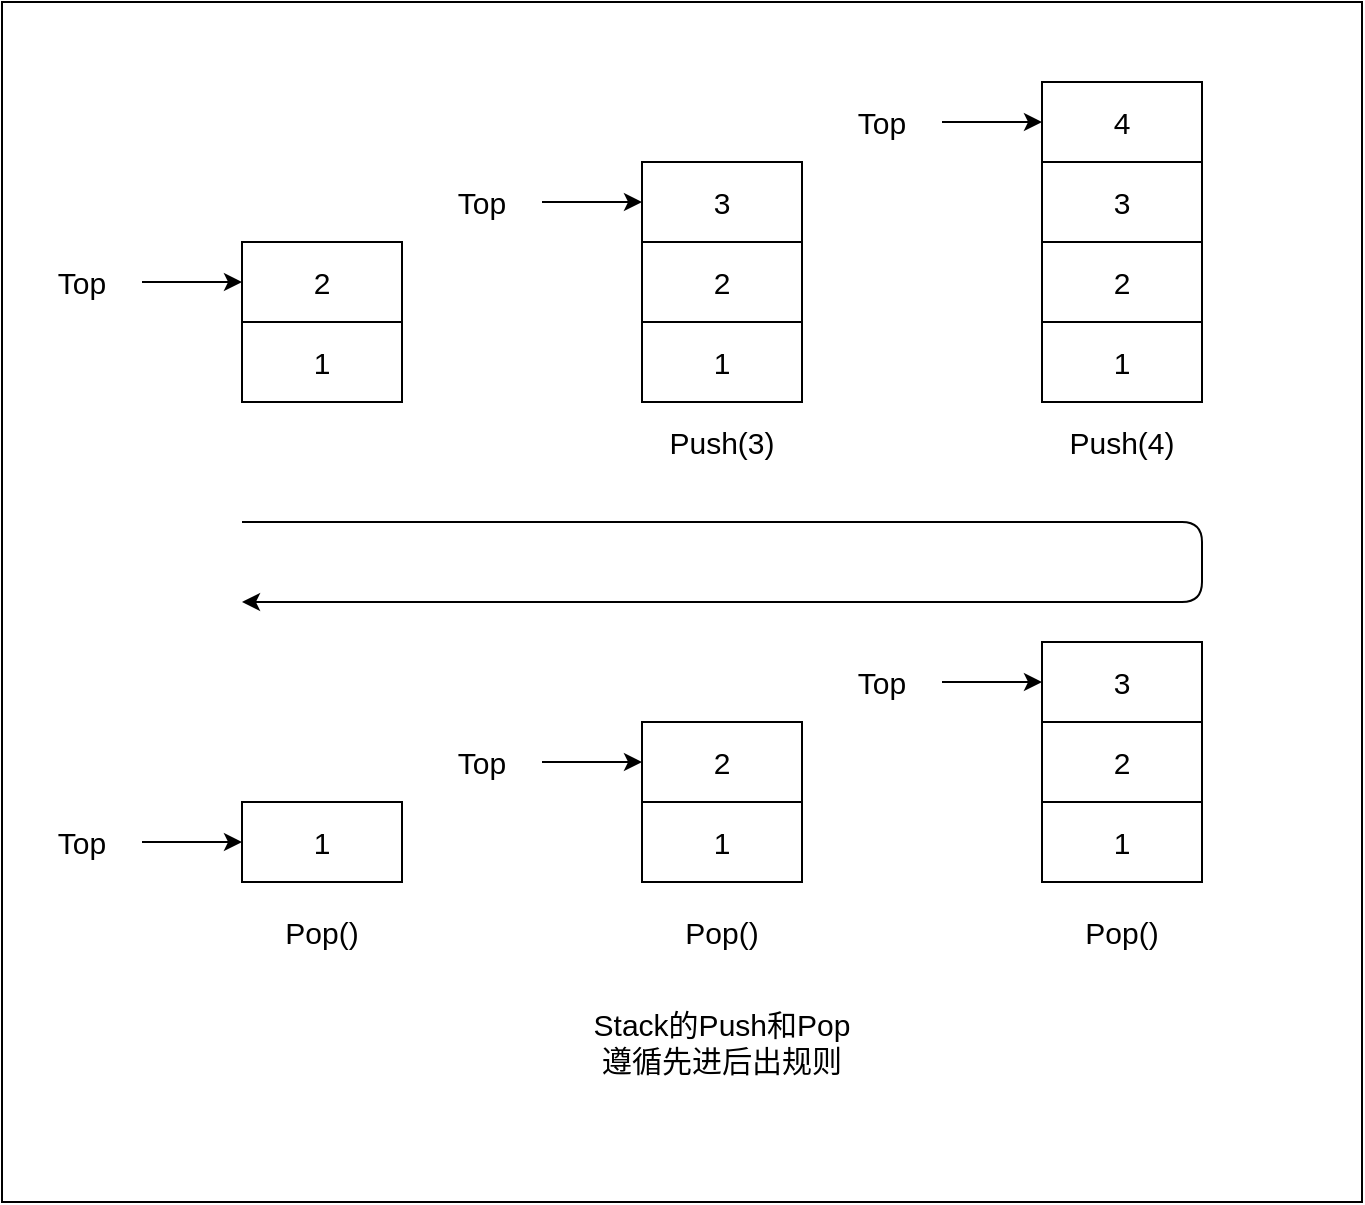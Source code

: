 <mxfile>
    <diagram id="-C2UIG_OngNkGDIUpYay" name="第 1 页">
        <mxGraphModel dx="977" dy="683" grid="1" gridSize="10" guides="1" tooltips="1" connect="1" arrows="1" fold="1" page="1" pageScale="1" pageWidth="1169" pageHeight="827" math="0" shadow="0">
            <root>
                <mxCell id="0"/>
                <mxCell id="1" parent="0"/>
                <mxCell id="48" value="" style="rounded=0;whiteSpace=wrap;html=1;fontSize=15;" vertex="1" parent="1">
                    <mxGeometry y="160" width="680" height="600" as="geometry"/>
                </mxCell>
                <mxCell id="2" value="&lt;font style=&quot;font-size: 15px;&quot;&gt;1&lt;/font&gt;" style="rounded=0;whiteSpace=wrap;html=1;" parent="1" vertex="1">
                    <mxGeometry x="120" y="320" width="80" height="40" as="geometry"/>
                </mxCell>
                <mxCell id="3" value="&lt;font style=&quot;font-size: 15px;&quot;&gt;2&lt;/font&gt;" style="rounded=0;whiteSpace=wrap;html=1;" parent="1" vertex="1">
                    <mxGeometry x="120" y="280" width="80" height="40" as="geometry"/>
                </mxCell>
                <mxCell id="5" value="&lt;font style=&quot;font-size: 15px;&quot;&gt;1&lt;/font&gt;" style="rounded=0;whiteSpace=wrap;html=1;" parent="1" vertex="1">
                    <mxGeometry x="320" y="320" width="80" height="40" as="geometry"/>
                </mxCell>
                <mxCell id="6" value="&lt;font style=&quot;font-size: 15px;&quot;&gt;2&lt;/font&gt;" style="rounded=0;whiteSpace=wrap;html=1;" parent="1" vertex="1">
                    <mxGeometry x="320" y="280" width="80" height="40" as="geometry"/>
                </mxCell>
                <mxCell id="7" value="&lt;font style=&quot;font-size: 15px;&quot;&gt;3&lt;/font&gt;" style="rounded=0;whiteSpace=wrap;html=1;" parent="1" vertex="1">
                    <mxGeometry x="320" y="240" width="80" height="40" as="geometry"/>
                </mxCell>
                <mxCell id="9" value="&lt;font style=&quot;font-size: 15px;&quot;&gt;1&lt;/font&gt;" style="rounded=0;whiteSpace=wrap;html=1;" parent="1" vertex="1">
                    <mxGeometry x="520" y="320" width="80" height="40" as="geometry"/>
                </mxCell>
                <mxCell id="10" value="&lt;font style=&quot;font-size: 15px;&quot;&gt;2&lt;/font&gt;" style="rounded=0;whiteSpace=wrap;html=1;" parent="1" vertex="1">
                    <mxGeometry x="520" y="280" width="80" height="40" as="geometry"/>
                </mxCell>
                <mxCell id="11" value="&lt;font style=&quot;font-size: 15px;&quot;&gt;3&lt;/font&gt;" style="rounded=0;whiteSpace=wrap;html=1;" parent="1" vertex="1">
                    <mxGeometry x="520" y="240" width="80" height="40" as="geometry"/>
                </mxCell>
                <mxCell id="12" value="&lt;font style=&quot;font-size: 15px;&quot;&gt;4&lt;/font&gt;" style="rounded=0;whiteSpace=wrap;html=1;" parent="1" vertex="1">
                    <mxGeometry x="520" y="200" width="80" height="40" as="geometry"/>
                </mxCell>
                <mxCell id="13" value="&lt;font style=&quot;font-size: 15px;&quot;&gt;Push(3)&lt;/font&gt;" style="text;html=1;strokeColor=none;fillColor=none;align=center;verticalAlign=middle;whiteSpace=wrap;rounded=0;" parent="1" vertex="1">
                    <mxGeometry x="320" y="360" width="80" height="40" as="geometry"/>
                </mxCell>
                <mxCell id="14" value="Push(4)" style="text;html=1;strokeColor=none;fillColor=none;align=center;verticalAlign=middle;whiteSpace=wrap;rounded=0;fontSize=15;" parent="1" vertex="1">
                    <mxGeometry x="520" y="360" width="80" height="40" as="geometry"/>
                </mxCell>
                <mxCell id="21" value="" style="endArrow=classic;html=1;fontSize=15;entryX=0;entryY=0.5;entryDx=0;entryDy=0;" parent="1" source="22" target="3" edge="1">
                    <mxGeometry width="50" height="50" relative="1" as="geometry">
                        <mxPoint x="40" y="300" as="sourcePoint"/>
                        <mxPoint x="90" y="250" as="targetPoint"/>
                    </mxGeometry>
                </mxCell>
                <mxCell id="22" value="Top" style="text;html=1;strokeColor=none;fillColor=none;align=center;verticalAlign=middle;whiteSpace=wrap;rounded=0;fontSize=15;" parent="1" vertex="1">
                    <mxGeometry x="10" y="285" width="60" height="30" as="geometry"/>
                </mxCell>
                <mxCell id="23" value="" style="endArrow=classic;html=1;fontSize=15;entryX=0;entryY=0.5;entryDx=0;entryDy=0;" parent="1" source="24" target="7" edge="1">
                    <mxGeometry width="50" height="50" relative="1" as="geometry">
                        <mxPoint x="240" y="260" as="sourcePoint"/>
                        <mxPoint x="290" y="210" as="targetPoint"/>
                    </mxGeometry>
                </mxCell>
                <mxCell id="24" value="Top" style="text;html=1;strokeColor=none;fillColor=none;align=center;verticalAlign=middle;whiteSpace=wrap;rounded=0;fontSize=15;" parent="1" vertex="1">
                    <mxGeometry x="210" y="245" width="60" height="30" as="geometry"/>
                </mxCell>
                <mxCell id="25" value="" style="endArrow=classic;html=1;fontSize=15;" parent="1" source="26" edge="1">
                    <mxGeometry width="50" height="50" relative="1" as="geometry">
                        <mxPoint x="440" y="220" as="sourcePoint"/>
                        <mxPoint x="520" y="220" as="targetPoint"/>
                    </mxGeometry>
                </mxCell>
                <mxCell id="26" value="Top" style="text;html=1;strokeColor=none;fillColor=none;align=center;verticalAlign=middle;whiteSpace=wrap;rounded=0;fontSize=15;" parent="1" vertex="1">
                    <mxGeometry x="410" y="205" width="60" height="30" as="geometry"/>
                </mxCell>
                <mxCell id="27" value="&lt;font style=&quot;font-size: 15px;&quot;&gt;1&lt;/font&gt;" style="rounded=0;whiteSpace=wrap;html=1;" vertex="1" parent="1">
                    <mxGeometry x="520" y="560" width="80" height="40" as="geometry"/>
                </mxCell>
                <mxCell id="28" value="&lt;font style=&quot;font-size: 15px;&quot;&gt;2&lt;/font&gt;" style="rounded=0;whiteSpace=wrap;html=1;" vertex="1" parent="1">
                    <mxGeometry x="520" y="520" width="80" height="40" as="geometry"/>
                </mxCell>
                <mxCell id="29" value="&lt;font style=&quot;font-size: 15px;&quot;&gt;3&lt;/font&gt;" style="rounded=0;whiteSpace=wrap;html=1;" vertex="1" parent="1">
                    <mxGeometry x="520" y="480" width="80" height="40" as="geometry"/>
                </mxCell>
                <mxCell id="30" value="&lt;font style=&quot;font-size: 15px;&quot;&gt;1&lt;/font&gt;" style="rounded=0;whiteSpace=wrap;html=1;" vertex="1" parent="1">
                    <mxGeometry x="320" y="560" width="80" height="40" as="geometry"/>
                </mxCell>
                <mxCell id="31" value="&lt;font style=&quot;font-size: 15px;&quot;&gt;2&lt;/font&gt;" style="rounded=0;whiteSpace=wrap;html=1;" vertex="1" parent="1">
                    <mxGeometry x="320" y="520" width="80" height="40" as="geometry"/>
                </mxCell>
                <mxCell id="32" value="&lt;font style=&quot;font-size: 15px;&quot;&gt;1&lt;/font&gt;" style="rounded=0;whiteSpace=wrap;html=1;" vertex="1" parent="1">
                    <mxGeometry x="120" y="560" width="80" height="40" as="geometry"/>
                </mxCell>
                <mxCell id="35" value="Pop()" style="text;html=1;strokeColor=none;fillColor=none;align=center;verticalAlign=middle;whiteSpace=wrap;rounded=0;fontSize=15;" vertex="1" parent="1">
                    <mxGeometry x="530" y="610" width="60" height="30" as="geometry"/>
                </mxCell>
                <mxCell id="36" value="Pop()" style="text;html=1;strokeColor=none;fillColor=none;align=center;verticalAlign=middle;whiteSpace=wrap;rounded=0;fontSize=15;" vertex="1" parent="1">
                    <mxGeometry x="330" y="610" width="60" height="30" as="geometry"/>
                </mxCell>
                <mxCell id="37" value="Pop()" style="text;html=1;strokeColor=none;fillColor=none;align=center;verticalAlign=middle;whiteSpace=wrap;rounded=0;fontSize=15;" vertex="1" parent="1">
                    <mxGeometry x="130" y="610" width="60" height="30" as="geometry"/>
                </mxCell>
                <mxCell id="38" value="" style="endArrow=classic;html=1;fontSize=15;" edge="1" parent="1" source="39">
                    <mxGeometry width="50" height="50" relative="1" as="geometry">
                        <mxPoint x="40" y="580" as="sourcePoint"/>
                        <mxPoint x="120" y="580" as="targetPoint"/>
                    </mxGeometry>
                </mxCell>
                <mxCell id="39" value="Top" style="text;html=1;strokeColor=none;fillColor=none;align=center;verticalAlign=middle;whiteSpace=wrap;rounded=0;fontSize=15;" vertex="1" parent="1">
                    <mxGeometry x="10" y="565" width="60" height="30" as="geometry"/>
                </mxCell>
                <mxCell id="40" value="" style="endArrow=classic;html=1;fontSize=15;" edge="1" parent="1" source="41">
                    <mxGeometry width="50" height="50" relative="1" as="geometry">
                        <mxPoint x="240" y="540" as="sourcePoint"/>
                        <mxPoint x="320" y="540" as="targetPoint"/>
                    </mxGeometry>
                </mxCell>
                <mxCell id="41" value="Top" style="text;html=1;strokeColor=none;fillColor=none;align=center;verticalAlign=middle;whiteSpace=wrap;rounded=0;fontSize=15;" vertex="1" parent="1">
                    <mxGeometry x="210" y="525" width="60" height="30" as="geometry"/>
                </mxCell>
                <mxCell id="42" value="" style="endArrow=classic;html=1;fontSize=15;" edge="1" parent="1" source="43">
                    <mxGeometry width="50" height="50" relative="1" as="geometry">
                        <mxPoint x="440" y="500" as="sourcePoint"/>
                        <mxPoint x="520" y="500" as="targetPoint"/>
                    </mxGeometry>
                </mxCell>
                <mxCell id="43" value="Top" style="text;html=1;strokeColor=none;fillColor=none;align=center;verticalAlign=middle;whiteSpace=wrap;rounded=0;fontSize=15;" vertex="1" parent="1">
                    <mxGeometry x="410" y="485" width="60" height="30" as="geometry"/>
                </mxCell>
                <mxCell id="45" value="" style="endArrow=classic;html=1;fontSize=15;" edge="1" parent="1">
                    <mxGeometry width="50" height="50" relative="1" as="geometry">
                        <mxPoint x="120" y="420" as="sourcePoint"/>
                        <mxPoint x="120" y="460" as="targetPoint"/>
                        <Array as="points">
                            <mxPoint x="360" y="420"/>
                            <mxPoint x="600" y="420"/>
                            <mxPoint x="600" y="460"/>
                        </Array>
                    </mxGeometry>
                </mxCell>
                <mxCell id="47" value="Stack的Push和Pop&lt;br&gt;遵循先进后出规则" style="text;html=1;strokeColor=none;fillColor=none;align=center;verticalAlign=middle;whiteSpace=wrap;rounded=0;fontSize=15;" vertex="1" parent="1">
                    <mxGeometry x="200" y="640" width="320" height="80" as="geometry"/>
                </mxCell>
            </root>
        </mxGraphModel>
    </diagram>
</mxfile>